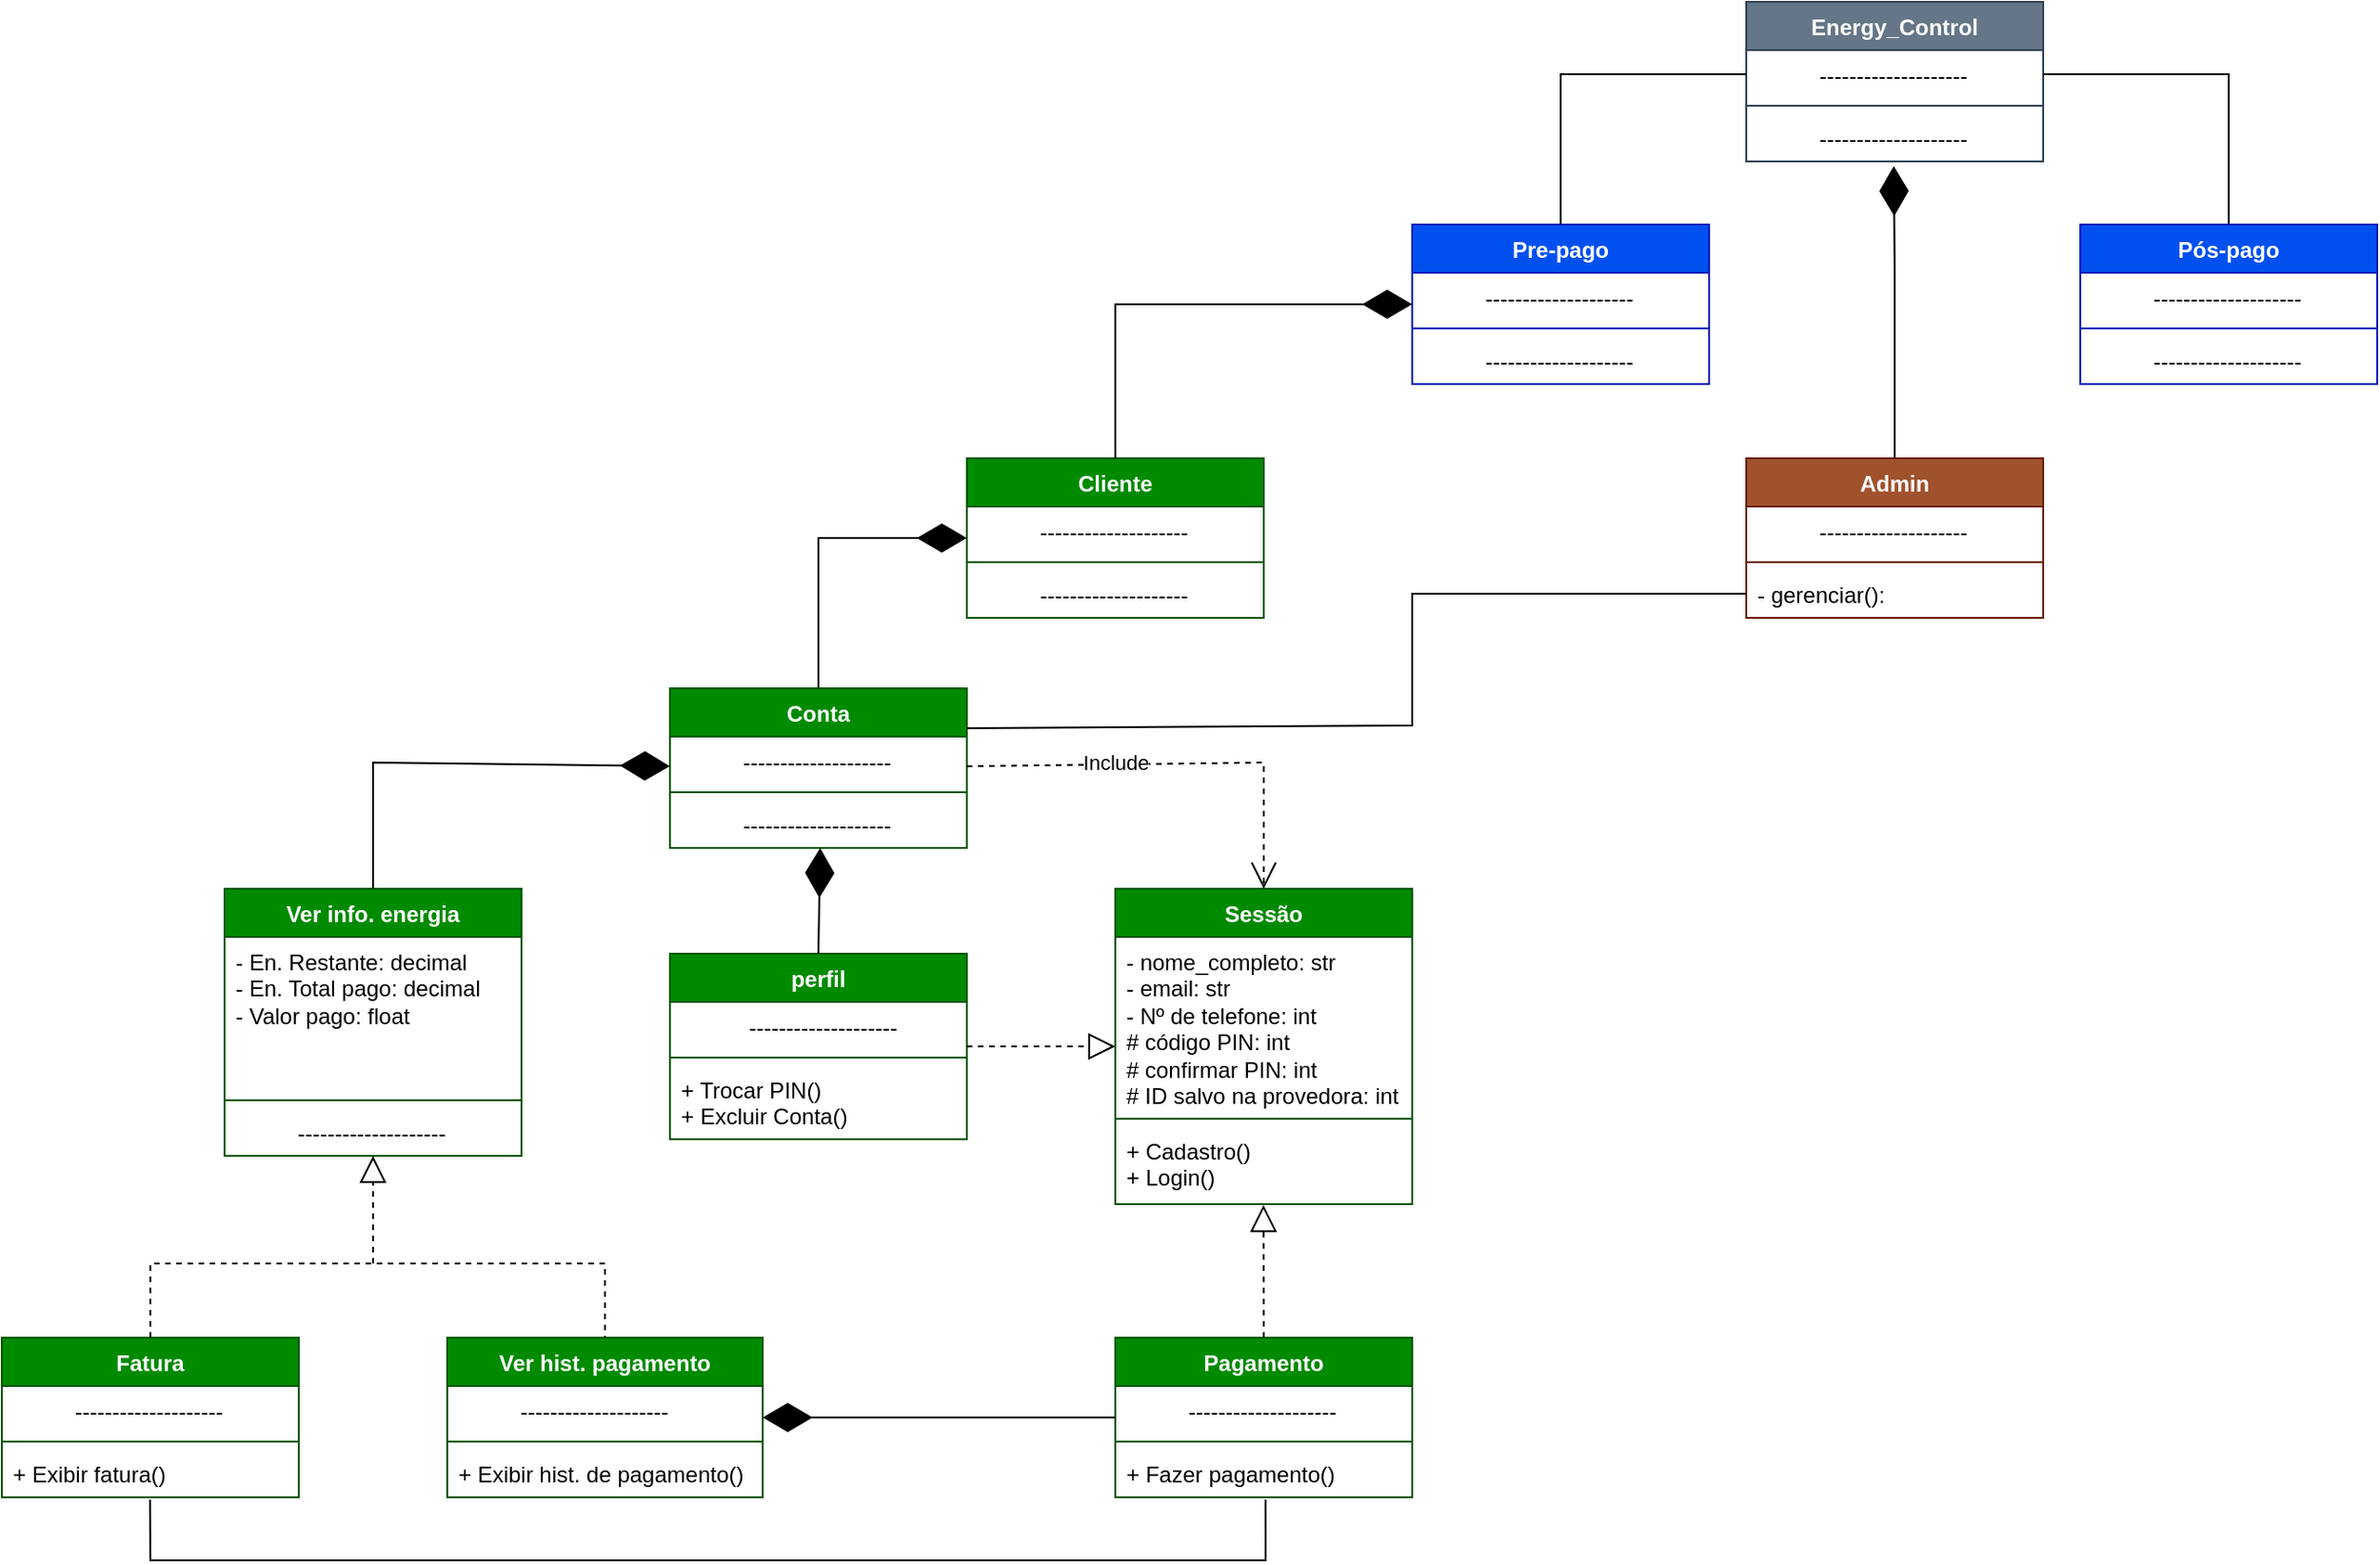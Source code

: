 <mxfile version="28.0.6">
  <diagram id="C5RBs43oDa-KdzZeNtuy" name="Page-1">
    <mxGraphModel dx="1938" dy="1780" grid="1" gridSize="10" guides="1" tooltips="1" connect="1" arrows="1" fold="1" page="1" pageScale="1" pageWidth="827" pageHeight="1169" math="0" shadow="0">
      <root>
        <mxCell id="WIyWlLk6GJQsqaUBKTNV-0" />
        <mxCell id="WIyWlLk6GJQsqaUBKTNV-1" parent="WIyWlLk6GJQsqaUBKTNV-0" />
        <mxCell id="8KbjakI95Gvnmb8C692--0" value="Pre-pago" style="swimlane;fontStyle=1;align=center;verticalAlign=top;childLayout=stackLayout;horizontal=1;startSize=26;horizontalStack=0;resizeParent=1;resizeParentMax=0;resizeLast=0;collapsible=1;marginBottom=0;whiteSpace=wrap;html=1;fillColor=#0050ef;fontColor=#ffffff;strokeColor=#001DBC;" parent="WIyWlLk6GJQsqaUBKTNV-1" vertex="1">
          <mxGeometry x="320" y="-80" width="160" height="86" as="geometry">
            <mxRectangle x="350" y="-30" width="100" height="30" as="alternateBounds" />
          </mxGeometry>
        </mxCell>
        <mxCell id="8KbjakI95Gvnmb8C692--1" value="&amp;nbsp; &amp;nbsp; &amp;nbsp; &amp;nbsp; &amp;nbsp; --------------------" style="text;align=left;verticalAlign=top;spacingLeft=4;spacingRight=4;overflow=hidden;rotatable=0;points=[[0,0.5],[1,0.5]];portConstraint=eastwest;whiteSpace=wrap;html=1;" parent="8KbjakI95Gvnmb8C692--0" vertex="1">
          <mxGeometry y="26" width="160" height="26" as="geometry" />
        </mxCell>
        <mxCell id="8KbjakI95Gvnmb8C692--2" value="" style="line;strokeWidth=1;fillColor=none;align=left;verticalAlign=middle;spacingTop=-1;spacingLeft=3;spacingRight=3;rotatable=0;labelPosition=right;points=[];portConstraint=eastwest;strokeColor=inherit;" parent="8KbjakI95Gvnmb8C692--0" vertex="1">
          <mxGeometry y="52" width="160" height="8" as="geometry" />
        </mxCell>
        <mxCell id="8KbjakI95Gvnmb8C692--3" value="&amp;nbsp; &amp;nbsp; &amp;nbsp; &amp;nbsp; &amp;nbsp; --------------------" style="text;align=left;verticalAlign=top;spacingLeft=4;spacingRight=4;overflow=hidden;rotatable=0;points=[[0,0.5],[1,0.5]];portConstraint=eastwest;whiteSpace=wrap;html=1;" parent="8KbjakI95Gvnmb8C692--0" vertex="1">
          <mxGeometry y="60" width="160" height="26" as="geometry" />
        </mxCell>
        <mxCell id="8KbjakI95Gvnmb8C692--9" value="Cliente" style="swimlane;fontStyle=1;align=center;verticalAlign=top;childLayout=stackLayout;horizontal=1;startSize=26;horizontalStack=0;resizeParent=1;resizeParentMax=0;resizeLast=0;collapsible=1;marginBottom=0;whiteSpace=wrap;html=1;fillColor=#008a00;fontColor=#ffffff;strokeColor=#005700;" parent="WIyWlLk6GJQsqaUBKTNV-1" vertex="1">
          <mxGeometry x="80" y="46" width="160" height="86" as="geometry">
            <mxRectangle x="140" width="100" height="30" as="alternateBounds" />
          </mxGeometry>
        </mxCell>
        <mxCell id="8KbjakI95Gvnmb8C692--10" value="&amp;nbsp; &amp;nbsp; &amp;nbsp; &amp;nbsp; &amp;nbsp; --------------------" style="text;strokeColor=none;fillColor=none;align=left;verticalAlign=top;spacingLeft=4;spacingRight=4;overflow=hidden;rotatable=0;points=[[0,0.5],[1,0.5]];portConstraint=eastwest;whiteSpace=wrap;html=1;" parent="8KbjakI95Gvnmb8C692--9" vertex="1">
          <mxGeometry y="26" width="160" height="26" as="geometry" />
        </mxCell>
        <mxCell id="8KbjakI95Gvnmb8C692--11" value="" style="line;strokeWidth=1;fillColor=none;align=left;verticalAlign=middle;spacingTop=-1;spacingLeft=3;spacingRight=3;rotatable=0;labelPosition=right;points=[];portConstraint=eastwest;strokeColor=inherit;" parent="8KbjakI95Gvnmb8C692--9" vertex="1">
          <mxGeometry y="52" width="160" height="8" as="geometry" />
        </mxCell>
        <mxCell id="8KbjakI95Gvnmb8C692--12" value="&amp;nbsp; &amp;nbsp; &amp;nbsp; &amp;nbsp; &amp;nbsp; --------------------" style="text;strokeColor=none;fillColor=none;align=left;verticalAlign=top;spacingLeft=4;spacingRight=4;overflow=hidden;rotatable=0;points=[[0,0.5],[1,0.5]];portConstraint=eastwest;whiteSpace=wrap;html=1;" parent="8KbjakI95Gvnmb8C692--9" vertex="1">
          <mxGeometry y="60" width="160" height="26" as="geometry" />
        </mxCell>
        <mxCell id="8KbjakI95Gvnmb8C692--13" value="" style="endArrow=diamondThin;endFill=1;endSize=24;html=1;rounded=0;exitX=0.5;exitY=0;exitDx=0;exitDy=0;" parent="WIyWlLk6GJQsqaUBKTNV-1" source="8KbjakI95Gvnmb8C692--9" target="8KbjakI95Gvnmb8C692--0" edge="1">
          <mxGeometry width="160" relative="1" as="geometry">
            <mxPoint x="370" y="179" as="sourcePoint" />
            <mxPoint x="574" y="170" as="targetPoint" />
            <Array as="points">
              <mxPoint x="160" y="-37" />
            </Array>
          </mxGeometry>
        </mxCell>
        <mxCell id="8KbjakI95Gvnmb8C692--15" value="perfil" style="swimlane;fontStyle=1;align=center;verticalAlign=top;childLayout=stackLayout;horizontal=1;startSize=26;horizontalStack=0;resizeParent=1;resizeParentMax=0;resizeLast=0;collapsible=1;marginBottom=0;whiteSpace=wrap;html=1;fillColor=#008a00;fontColor=#ffffff;strokeColor=#005700;" parent="WIyWlLk6GJQsqaUBKTNV-1" vertex="1">
          <mxGeometry x="-80" y="313" width="160" height="100" as="geometry">
            <mxRectangle x="140" width="100" height="30" as="alternateBounds" />
          </mxGeometry>
        </mxCell>
        <mxCell id="8KbjakI95Gvnmb8C692--16" value="&amp;nbsp; &amp;nbsp; &amp;nbsp; &amp;nbsp; &amp;nbsp; &amp;nbsp;--------------------" style="text;strokeColor=none;fillColor=none;align=left;verticalAlign=top;spacingLeft=4;spacingRight=4;overflow=hidden;rotatable=0;points=[[0,0.5],[1,0.5]];portConstraint=eastwest;whiteSpace=wrap;html=1;" parent="8KbjakI95Gvnmb8C692--15" vertex="1">
          <mxGeometry y="26" width="160" height="26" as="geometry" />
        </mxCell>
        <mxCell id="8KbjakI95Gvnmb8C692--17" value="" style="line;strokeWidth=1;fillColor=none;align=left;verticalAlign=middle;spacingTop=-1;spacingLeft=3;spacingRight=3;rotatable=0;labelPosition=right;points=[];portConstraint=eastwest;strokeColor=inherit;" parent="8KbjakI95Gvnmb8C692--15" vertex="1">
          <mxGeometry y="52" width="160" height="8" as="geometry" />
        </mxCell>
        <mxCell id="8KbjakI95Gvnmb8C692--18" value="&lt;div&gt;+ Trocar PIN()&lt;/div&gt;+ Excluir Conta()" style="text;strokeColor=none;fillColor=none;align=left;verticalAlign=top;spacingLeft=4;spacingRight=4;overflow=hidden;rotatable=0;points=[[0,0.5],[1,0.5]];portConstraint=eastwest;whiteSpace=wrap;html=1;" parent="8KbjakI95Gvnmb8C692--15" vertex="1">
          <mxGeometry y="60" width="160" height="40" as="geometry" />
        </mxCell>
        <mxCell id="8KbjakI95Gvnmb8C692--19" value="Sessão" style="swimlane;fontStyle=1;align=center;verticalAlign=top;childLayout=stackLayout;horizontal=1;startSize=26;horizontalStack=0;resizeParent=1;resizeParentMax=0;resizeLast=0;collapsible=1;marginBottom=0;whiteSpace=wrap;html=1;fillColor=#008a00;fontColor=#ffffff;strokeColor=#005700;" parent="WIyWlLk6GJQsqaUBKTNV-1" vertex="1">
          <mxGeometry x="160" y="278" width="160" height="170" as="geometry">
            <mxRectangle x="140" width="100" height="30" as="alternateBounds" />
          </mxGeometry>
        </mxCell>
        <mxCell id="8KbjakI95Gvnmb8C692--20" value="- nome_completo: str&lt;div&gt;- email: str&lt;/div&gt;&lt;div&gt;- Nº de telefone: int&lt;/div&gt;&lt;div&gt;# código PIN: int&lt;/div&gt;&lt;div&gt;# confirmar PIN: int&lt;/div&gt;&lt;div&gt;# ID salvo na provedora: int&lt;/div&gt;" style="text;strokeColor=none;fillColor=none;align=left;verticalAlign=top;spacingLeft=4;spacingRight=4;overflow=hidden;rotatable=0;points=[[0,0.5],[1,0.5]];portConstraint=eastwest;whiteSpace=wrap;html=1;" parent="8KbjakI95Gvnmb8C692--19" vertex="1">
          <mxGeometry y="26" width="160" height="94" as="geometry" />
        </mxCell>
        <mxCell id="8KbjakI95Gvnmb8C692--21" value="" style="line;strokeWidth=1;fillColor=none;align=left;verticalAlign=middle;spacingTop=-1;spacingLeft=3;spacingRight=3;rotatable=0;labelPosition=right;points=[];portConstraint=eastwest;strokeColor=inherit;" parent="8KbjakI95Gvnmb8C692--19" vertex="1">
          <mxGeometry y="120" width="160" height="8" as="geometry" />
        </mxCell>
        <mxCell id="8KbjakI95Gvnmb8C692--22" value="+ Cadastro()&lt;div&gt;+ Login()&lt;/div&gt;" style="text;strokeColor=none;fillColor=none;align=left;verticalAlign=top;spacingLeft=4;spacingRight=4;overflow=hidden;rotatable=0;points=[[0,0.5],[1,0.5]];portConstraint=eastwest;whiteSpace=wrap;html=1;" parent="8KbjakI95Gvnmb8C692--19" vertex="1">
          <mxGeometry y="128" width="160" height="42" as="geometry" />
        </mxCell>
        <mxCell id="8KbjakI95Gvnmb8C692--23" value="Conta" style="swimlane;fontStyle=1;align=center;verticalAlign=top;childLayout=stackLayout;horizontal=1;startSize=26;horizontalStack=0;resizeParent=1;resizeParentMax=0;resizeLast=0;collapsible=1;marginBottom=0;whiteSpace=wrap;html=1;fillColor=#008a00;fontColor=#ffffff;strokeColor=#005700;" parent="WIyWlLk6GJQsqaUBKTNV-1" vertex="1">
          <mxGeometry x="-80" y="170" width="160" height="86" as="geometry">
            <mxRectangle x="-80" y="170" width="100" height="30" as="alternateBounds" />
          </mxGeometry>
        </mxCell>
        <mxCell id="8KbjakI95Gvnmb8C692--24" value="&amp;nbsp; &amp;nbsp; &amp;nbsp; &amp;nbsp; &amp;nbsp; --------------------" style="text;strokeColor=none;fillColor=none;align=left;verticalAlign=top;spacingLeft=4;spacingRight=4;overflow=hidden;rotatable=0;points=[[0,0.5],[1,0.5]];portConstraint=eastwest;whiteSpace=wrap;html=1;" parent="8KbjakI95Gvnmb8C692--23" vertex="1">
          <mxGeometry y="26" width="160" height="26" as="geometry" />
        </mxCell>
        <mxCell id="8KbjakI95Gvnmb8C692--25" value="" style="line;strokeWidth=1;fillColor=none;align=left;verticalAlign=middle;spacingTop=-1;spacingLeft=3;spacingRight=3;rotatable=0;labelPosition=right;points=[];portConstraint=eastwest;strokeColor=inherit;" parent="8KbjakI95Gvnmb8C692--23" vertex="1">
          <mxGeometry y="52" width="160" height="8" as="geometry" />
        </mxCell>
        <mxCell id="8KbjakI95Gvnmb8C692--26" value="&amp;nbsp; &amp;nbsp; &amp;nbsp; &amp;nbsp; &amp;nbsp; --------------------" style="text;strokeColor=none;fillColor=none;align=left;verticalAlign=top;spacingLeft=4;spacingRight=4;overflow=hidden;rotatable=0;points=[[0,0.5],[1,0.5]];portConstraint=eastwest;whiteSpace=wrap;html=1;" parent="8KbjakI95Gvnmb8C692--23" vertex="1">
          <mxGeometry y="60" width="160" height="26" as="geometry" />
        </mxCell>
        <mxCell id="8KbjakI95Gvnmb8C692--30" value="" style="endArrow=diamondThin;endFill=1;endSize=24;html=1;rounded=0;exitX=0.5;exitY=0;exitDx=0;exitDy=0;" parent="WIyWlLk6GJQsqaUBKTNV-1" source="8KbjakI95Gvnmb8C692--23" target="8KbjakI95Gvnmb8C692--9" edge="1">
          <mxGeometry width="160" relative="1" as="geometry">
            <mxPoint x="170" y="56" as="sourcePoint" />
            <mxPoint x="330" y="-27" as="targetPoint" />
            <Array as="points">
              <mxPoint y="89" />
            </Array>
          </mxGeometry>
        </mxCell>
        <mxCell id="8KbjakI95Gvnmb8C692--31" value="Include" style="endArrow=open;endSize=12;dashed=1;html=1;rounded=0;entryX=0.5;entryY=0;entryDx=0;entryDy=0;" parent="WIyWlLk6GJQsqaUBKTNV-1" source="8KbjakI95Gvnmb8C692--23" target="8KbjakI95Gvnmb8C692--19" edge="1">
          <mxGeometry x="-0.298" y="1" width="160" relative="1" as="geometry">
            <mxPoint x="100" y="260" as="sourcePoint" />
            <mxPoint x="260" y="260" as="targetPoint" />
            <Array as="points">
              <mxPoint x="240" y="210" />
            </Array>
            <mxPoint as="offset" />
          </mxGeometry>
        </mxCell>
        <mxCell id="8KbjakI95Gvnmb8C692--32" value="" style="endArrow=diamondThin;endFill=1;endSize=24;html=1;rounded=0;exitX=0.5;exitY=0;exitDx=0;exitDy=0;entryX=0.506;entryY=1;entryDx=0;entryDy=0;entryPerimeter=0;" parent="WIyWlLk6GJQsqaUBKTNV-1" source="8KbjakI95Gvnmb8C692--15" target="8KbjakI95Gvnmb8C692--26" edge="1">
          <mxGeometry width="160" relative="1" as="geometry">
            <mxPoint x="-160" y="310" as="sourcePoint" />
            <mxPoint x="90" y="99" as="targetPoint" />
            <Array as="points" />
          </mxGeometry>
        </mxCell>
        <mxCell id="8KbjakI95Gvnmb8C692--33" value="" style="endArrow=block;dashed=1;endFill=0;endSize=12;html=1;rounded=0;" parent="WIyWlLk6GJQsqaUBKTNV-1" source="8KbjakI95Gvnmb8C692--15" target="8KbjakI95Gvnmb8C692--19" edge="1">
          <mxGeometry width="160" relative="1" as="geometry">
            <mxPoint x="60" y="270" as="sourcePoint" />
            <mxPoint x="220" y="270" as="targetPoint" />
          </mxGeometry>
        </mxCell>
        <mxCell id="8KbjakI95Gvnmb8C692--34" value="Ver info. energia" style="swimlane;fontStyle=1;align=center;verticalAlign=top;childLayout=stackLayout;horizontal=1;startSize=26;horizontalStack=0;resizeParent=1;resizeParentMax=0;resizeLast=0;collapsible=1;marginBottom=0;whiteSpace=wrap;html=1;fillColor=#008a00;fontColor=#ffffff;strokeColor=#005700;" parent="WIyWlLk6GJQsqaUBKTNV-1" vertex="1">
          <mxGeometry x="-320" y="278" width="160" height="144" as="geometry">
            <mxRectangle x="-80" y="170" width="100" height="30" as="alternateBounds" />
          </mxGeometry>
        </mxCell>
        <mxCell id="8KbjakI95Gvnmb8C692--35" value="- En. Restante: decimal&lt;div&gt;- En. Total pago: decimal&lt;/div&gt;&lt;div&gt;- Valor pago: float&lt;/div&gt;" style="text;strokeColor=none;fillColor=none;align=left;verticalAlign=top;spacingLeft=4;spacingRight=4;overflow=hidden;rotatable=0;points=[[0,0.5],[1,0.5]];portConstraint=eastwest;whiteSpace=wrap;html=1;" parent="8KbjakI95Gvnmb8C692--34" vertex="1">
          <mxGeometry y="26" width="160" height="84" as="geometry" />
        </mxCell>
        <mxCell id="8KbjakI95Gvnmb8C692--36" value="" style="line;strokeWidth=1;fillColor=none;align=left;verticalAlign=middle;spacingTop=-1;spacingLeft=3;spacingRight=3;rotatable=0;labelPosition=right;points=[];portConstraint=eastwest;strokeColor=inherit;" parent="8KbjakI95Gvnmb8C692--34" vertex="1">
          <mxGeometry y="110" width="160" height="8" as="geometry" />
        </mxCell>
        <mxCell id="8KbjakI95Gvnmb8C692--37" value="&amp;nbsp; &amp;nbsp; &amp;nbsp; &amp;nbsp; &amp;nbsp; --------------------" style="text;strokeColor=none;fillColor=none;align=left;verticalAlign=top;spacingLeft=4;spacingRight=4;overflow=hidden;rotatable=0;points=[[0,0.5],[1,0.5]];portConstraint=eastwest;whiteSpace=wrap;html=1;" parent="8KbjakI95Gvnmb8C692--34" vertex="1">
          <mxGeometry y="118" width="160" height="26" as="geometry" />
        </mxCell>
        <mxCell id="8KbjakI95Gvnmb8C692--38" value="Ver hist. pagamento" style="swimlane;fontStyle=1;align=center;verticalAlign=top;childLayout=stackLayout;horizontal=1;startSize=26;horizontalStack=0;resizeParent=1;resizeParentMax=0;resizeLast=0;collapsible=1;marginBottom=0;whiteSpace=wrap;html=1;fillColor=#008a00;fontColor=#ffffff;strokeColor=#005700;" parent="WIyWlLk6GJQsqaUBKTNV-1" vertex="1">
          <mxGeometry x="-200" y="520" width="170" height="86" as="geometry">
            <mxRectangle x="-80" y="170" width="100" height="30" as="alternateBounds" />
          </mxGeometry>
        </mxCell>
        <mxCell id="8KbjakI95Gvnmb8C692--39" value="&amp;nbsp; &amp;nbsp; &amp;nbsp; &amp;nbsp; &amp;nbsp; --------------------" style="text;strokeColor=none;fillColor=none;align=left;verticalAlign=top;spacingLeft=4;spacingRight=4;overflow=hidden;rotatable=0;points=[[0,0.5],[1,0.5]];portConstraint=eastwest;whiteSpace=wrap;html=1;" parent="8KbjakI95Gvnmb8C692--38" vertex="1">
          <mxGeometry y="26" width="170" height="26" as="geometry" />
        </mxCell>
        <mxCell id="8KbjakI95Gvnmb8C692--40" value="" style="line;strokeWidth=1;fillColor=none;align=left;verticalAlign=middle;spacingTop=-1;spacingLeft=3;spacingRight=3;rotatable=0;labelPosition=right;points=[];portConstraint=eastwest;strokeColor=inherit;" parent="8KbjakI95Gvnmb8C692--38" vertex="1">
          <mxGeometry y="52" width="170" height="8" as="geometry" />
        </mxCell>
        <mxCell id="8KbjakI95Gvnmb8C692--41" value="+ Exibir hist. de pagamento()" style="text;strokeColor=none;fillColor=none;align=left;verticalAlign=top;spacingLeft=4;spacingRight=4;overflow=hidden;rotatable=0;points=[[0,0.5],[1,0.5]];portConstraint=eastwest;whiteSpace=wrap;html=1;" parent="8KbjakI95Gvnmb8C692--38" vertex="1">
          <mxGeometry y="60" width="170" height="26" as="geometry" />
        </mxCell>
        <mxCell id="8KbjakI95Gvnmb8C692--42" value="Fatura" style="swimlane;fontStyle=1;align=center;verticalAlign=top;childLayout=stackLayout;horizontal=1;startSize=26;horizontalStack=0;resizeParent=1;resizeParentMax=0;resizeLast=0;collapsible=1;marginBottom=0;whiteSpace=wrap;html=1;fillColor=#008a00;fontColor=#ffffff;strokeColor=#005700;" parent="WIyWlLk6GJQsqaUBKTNV-1" vertex="1">
          <mxGeometry x="-440" y="520" width="160" height="86" as="geometry">
            <mxRectangle x="-80" y="170" width="100" height="30" as="alternateBounds" />
          </mxGeometry>
        </mxCell>
        <mxCell id="8KbjakI95Gvnmb8C692--43" value="&amp;nbsp; &amp;nbsp; &amp;nbsp; &amp;nbsp; &amp;nbsp; --------------------" style="text;strokeColor=none;fillColor=none;align=left;verticalAlign=top;spacingLeft=4;spacingRight=4;overflow=hidden;rotatable=0;points=[[0,0.5],[1,0.5]];portConstraint=eastwest;whiteSpace=wrap;html=1;" parent="8KbjakI95Gvnmb8C692--42" vertex="1">
          <mxGeometry y="26" width="160" height="26" as="geometry" />
        </mxCell>
        <mxCell id="8KbjakI95Gvnmb8C692--44" value="" style="line;strokeWidth=1;fillColor=none;align=left;verticalAlign=middle;spacingTop=-1;spacingLeft=3;spacingRight=3;rotatable=0;labelPosition=right;points=[];portConstraint=eastwest;strokeColor=inherit;" parent="8KbjakI95Gvnmb8C692--42" vertex="1">
          <mxGeometry y="52" width="160" height="8" as="geometry" />
        </mxCell>
        <mxCell id="8KbjakI95Gvnmb8C692--45" value="+ Exibir fatura()" style="text;strokeColor=none;fillColor=none;align=left;verticalAlign=top;spacingLeft=4;spacingRight=4;overflow=hidden;rotatable=0;points=[[0,0.5],[1,0.5]];portConstraint=eastwest;whiteSpace=wrap;html=1;" parent="8KbjakI95Gvnmb8C692--42" vertex="1">
          <mxGeometry y="60" width="160" height="26" as="geometry" />
        </mxCell>
        <mxCell id="8KbjakI95Gvnmb8C692--46" value="" style="endArrow=block;dashed=1;endFill=0;endSize=12;html=1;rounded=0;" parent="WIyWlLk6GJQsqaUBKTNV-1" target="8KbjakI95Gvnmb8C692--37" edge="1">
          <mxGeometry width="160" relative="1" as="geometry">
            <mxPoint x="-240" y="480" as="sourcePoint" />
            <mxPoint x="50" y="290" as="targetPoint" />
          </mxGeometry>
        </mxCell>
        <mxCell id="8KbjakI95Gvnmb8C692--47" value="" style="endArrow=none;dashed=1;html=1;rounded=0;entryX=0.5;entryY=0;entryDx=0;entryDy=0;exitX=0.5;exitY=0;exitDx=0;exitDy=0;" parent="WIyWlLk6GJQsqaUBKTNV-1" source="8KbjakI95Gvnmb8C692--42" target="8KbjakI95Gvnmb8C692--38" edge="1">
          <mxGeometry width="50" height="50" relative="1" as="geometry">
            <mxPoint x="-400" y="460" as="sourcePoint" />
            <mxPoint x="-80" y="460" as="targetPoint" />
            <Array as="points">
              <mxPoint x="-360" y="480" />
              <mxPoint x="-240" y="480" />
              <mxPoint x="-115" y="480" />
            </Array>
          </mxGeometry>
        </mxCell>
        <mxCell id="8KbjakI95Gvnmb8C692--48" value="Pós-pago" style="swimlane;fontStyle=1;align=center;verticalAlign=top;childLayout=stackLayout;horizontal=1;startSize=26;horizontalStack=0;resizeParent=1;resizeParentMax=0;resizeLast=0;collapsible=1;marginBottom=0;whiteSpace=wrap;html=1;fillColor=#0050ef;fontColor=#ffffff;strokeColor=#001DBC;" parent="WIyWlLk6GJQsqaUBKTNV-1" vertex="1">
          <mxGeometry x="680" y="-80" width="160" height="86" as="geometry">
            <mxRectangle x="350" y="-30" width="100" height="30" as="alternateBounds" />
          </mxGeometry>
        </mxCell>
        <mxCell id="8KbjakI95Gvnmb8C692--49" value="&amp;nbsp; &amp;nbsp; &amp;nbsp; &amp;nbsp; &amp;nbsp; --------------------" style="text;align=left;verticalAlign=top;spacingLeft=4;spacingRight=4;overflow=hidden;rotatable=0;points=[[0,0.5],[1,0.5]];portConstraint=eastwest;whiteSpace=wrap;html=1;" parent="8KbjakI95Gvnmb8C692--48" vertex="1">
          <mxGeometry y="26" width="160" height="26" as="geometry" />
        </mxCell>
        <mxCell id="8KbjakI95Gvnmb8C692--50" value="" style="line;strokeWidth=1;fillColor=none;align=left;verticalAlign=middle;spacingTop=-1;spacingLeft=3;spacingRight=3;rotatable=0;labelPosition=right;points=[];portConstraint=eastwest;strokeColor=inherit;" parent="8KbjakI95Gvnmb8C692--48" vertex="1">
          <mxGeometry y="52" width="160" height="8" as="geometry" />
        </mxCell>
        <mxCell id="8KbjakI95Gvnmb8C692--51" value="&amp;nbsp; &amp;nbsp; &amp;nbsp; &amp;nbsp; &amp;nbsp; --------------------" style="text;align=left;verticalAlign=top;spacingLeft=4;spacingRight=4;overflow=hidden;rotatable=0;points=[[0,0.5],[1,0.5]];portConstraint=eastwest;whiteSpace=wrap;html=1;" parent="8KbjakI95Gvnmb8C692--48" vertex="1">
          <mxGeometry y="60" width="160" height="26" as="geometry" />
        </mxCell>
        <mxCell id="8KbjakI95Gvnmb8C692--52" value="Energy_Control" style="swimlane;fontStyle=1;align=center;verticalAlign=top;childLayout=stackLayout;horizontal=1;startSize=26;horizontalStack=0;resizeParent=1;resizeParentMax=0;resizeLast=0;collapsible=1;marginBottom=0;whiteSpace=wrap;html=1;fillColor=#647687;fontColor=#ffffff;strokeColor=#314354;" parent="WIyWlLk6GJQsqaUBKTNV-1" vertex="1">
          <mxGeometry x="500" y="-200" width="160" height="86" as="geometry">
            <mxRectangle x="350" y="-30" width="100" height="30" as="alternateBounds" />
          </mxGeometry>
        </mxCell>
        <mxCell id="8KbjakI95Gvnmb8C692--53" value="&amp;nbsp; &amp;nbsp; &amp;nbsp; &amp;nbsp; &amp;nbsp; --------------------" style="text;align=left;verticalAlign=top;spacingLeft=4;spacingRight=4;overflow=hidden;rotatable=0;points=[[0,0.5],[1,0.5]];portConstraint=eastwest;whiteSpace=wrap;html=1;" parent="8KbjakI95Gvnmb8C692--52" vertex="1">
          <mxGeometry y="26" width="160" height="26" as="geometry" />
        </mxCell>
        <mxCell id="8KbjakI95Gvnmb8C692--54" value="" style="line;strokeWidth=1;fillColor=none;align=left;verticalAlign=middle;spacingTop=-1;spacingLeft=3;spacingRight=3;rotatable=0;labelPosition=right;points=[];portConstraint=eastwest;strokeColor=inherit;" parent="8KbjakI95Gvnmb8C692--52" vertex="1">
          <mxGeometry y="52" width="160" height="8" as="geometry" />
        </mxCell>
        <mxCell id="8KbjakI95Gvnmb8C692--55" value="&amp;nbsp; &amp;nbsp; &amp;nbsp; &amp;nbsp; &amp;nbsp; --------------------" style="text;align=left;verticalAlign=top;spacingLeft=4;spacingRight=4;overflow=hidden;rotatable=0;points=[[0,0.5],[1,0.5]];portConstraint=eastwest;whiteSpace=wrap;html=1;" parent="8KbjakI95Gvnmb8C692--52" vertex="1">
          <mxGeometry y="60" width="160" height="26" as="geometry" />
        </mxCell>
        <mxCell id="8KbjakI95Gvnmb8C692--56" value="" style="endArrow=none;html=1;rounded=0;exitX=0.5;exitY=0;exitDx=0;exitDy=0;entryX=0;entryY=0.5;entryDx=0;entryDy=0;" parent="WIyWlLk6GJQsqaUBKTNV-1" source="8KbjakI95Gvnmb8C692--0" target="8KbjakI95Gvnmb8C692--53" edge="1">
          <mxGeometry width="50" height="50" relative="1" as="geometry">
            <mxPoint x="300" y="-135" as="sourcePoint" />
            <mxPoint x="460" y="-200" as="targetPoint" />
            <Array as="points">
              <mxPoint x="400" y="-161" />
            </Array>
          </mxGeometry>
        </mxCell>
        <mxCell id="8KbjakI95Gvnmb8C692--57" value="" style="endArrow=none;html=1;rounded=0;exitX=0.5;exitY=0;exitDx=0;exitDy=0;entryX=1;entryY=0.5;entryDx=0;entryDy=0;" parent="WIyWlLk6GJQsqaUBKTNV-1" source="8KbjakI95Gvnmb8C692--48" target="8KbjakI95Gvnmb8C692--53" edge="1">
          <mxGeometry width="50" height="50" relative="1" as="geometry">
            <mxPoint x="770" y="-65" as="sourcePoint" />
            <mxPoint x="930" y="-130" as="targetPoint" />
            <Array as="points">
              <mxPoint x="760" y="-161" />
            </Array>
          </mxGeometry>
        </mxCell>
        <mxCell id="8KbjakI95Gvnmb8C692--58" value="Pagamento" style="swimlane;fontStyle=1;align=center;verticalAlign=top;childLayout=stackLayout;horizontal=1;startSize=26;horizontalStack=0;resizeParent=1;resizeParentMax=0;resizeLast=0;collapsible=1;marginBottom=0;whiteSpace=wrap;html=1;fillColor=#008a00;fontColor=#ffffff;strokeColor=#005700;" parent="WIyWlLk6GJQsqaUBKTNV-1" vertex="1">
          <mxGeometry x="160" y="520" width="160" height="86" as="geometry">
            <mxRectangle x="-80" y="170" width="100" height="30" as="alternateBounds" />
          </mxGeometry>
        </mxCell>
        <mxCell id="8KbjakI95Gvnmb8C692--59" value="&amp;nbsp; &amp;nbsp; &amp;nbsp; &amp;nbsp; &amp;nbsp; --------------------" style="text;strokeColor=none;fillColor=none;align=left;verticalAlign=top;spacingLeft=4;spacingRight=4;overflow=hidden;rotatable=0;points=[[0,0.5],[1,0.5]];portConstraint=eastwest;whiteSpace=wrap;html=1;" parent="8KbjakI95Gvnmb8C692--58" vertex="1">
          <mxGeometry y="26" width="160" height="26" as="geometry" />
        </mxCell>
        <mxCell id="8KbjakI95Gvnmb8C692--60" value="" style="line;strokeWidth=1;fillColor=none;align=left;verticalAlign=middle;spacingTop=-1;spacingLeft=3;spacingRight=3;rotatable=0;labelPosition=right;points=[];portConstraint=eastwest;strokeColor=inherit;" parent="8KbjakI95Gvnmb8C692--58" vertex="1">
          <mxGeometry y="52" width="160" height="8" as="geometry" />
        </mxCell>
        <mxCell id="8KbjakI95Gvnmb8C692--61" value="+ Fazer pagamento()" style="text;strokeColor=none;fillColor=none;align=left;verticalAlign=top;spacingLeft=4;spacingRight=4;overflow=hidden;rotatable=0;points=[[0,0.5],[1,0.5]];portConstraint=eastwest;whiteSpace=wrap;html=1;" parent="8KbjakI95Gvnmb8C692--58" vertex="1">
          <mxGeometry y="60" width="160" height="26" as="geometry" />
        </mxCell>
        <mxCell id="8KbjakI95Gvnmb8C692--62" value="" style="endArrow=none;html=1;rounded=0;exitX=0.506;exitY=1.05;exitDx=0;exitDy=0;exitPerimeter=0;entryX=0.499;entryY=1.05;entryDx=0;entryDy=0;entryPerimeter=0;" parent="WIyWlLk6GJQsqaUBKTNV-1" source="8KbjakI95Gvnmb8C692--61" target="8KbjakI95Gvnmb8C692--45" edge="1">
          <mxGeometry width="50" height="50" relative="1" as="geometry">
            <mxPoint x="-50" y="785" as="sourcePoint" />
            <mxPoint x="-330" y="620" as="targetPoint" />
            <Array as="points">
              <mxPoint x="241" y="640" />
              <mxPoint x="-40" y="640" />
              <mxPoint x="-360" y="640" />
            </Array>
          </mxGeometry>
        </mxCell>
        <mxCell id="8KbjakI95Gvnmb8C692--63" value="" style="endArrow=block;dashed=1;endFill=0;endSize=12;html=1;rounded=0;exitX=0.5;exitY=0;exitDx=0;exitDy=0;entryX=0.499;entryY=1.011;entryDx=0;entryDy=0;entryPerimeter=0;" parent="WIyWlLk6GJQsqaUBKTNV-1" source="8KbjakI95Gvnmb8C692--58" target="8KbjakI95Gvnmb8C692--22" edge="1">
          <mxGeometry width="160" relative="1" as="geometry">
            <mxPoint x="280" y="480" as="sourcePoint" />
            <mxPoint x="300" y="470" as="targetPoint" />
          </mxGeometry>
        </mxCell>
        <mxCell id="8KbjakI95Gvnmb8C692--64" value="" style="endArrow=diamondThin;endFill=1;endSize=24;html=1;rounded=0;" parent="WIyWlLk6GJQsqaUBKTNV-1" source="8KbjakI95Gvnmb8C692--58" target="8KbjakI95Gvnmb8C692--38" edge="1">
          <mxGeometry width="160" relative="1" as="geometry">
            <mxPoint x="-10" y="731" as="sourcePoint" />
            <mxPoint x="70" y="650" as="targetPoint" />
            <Array as="points" />
          </mxGeometry>
        </mxCell>
        <mxCell id="8KbjakI95Gvnmb8C692--65" value="Admin" style="swimlane;fontStyle=1;align=center;verticalAlign=top;childLayout=stackLayout;horizontal=1;startSize=26;horizontalStack=0;resizeParent=1;resizeParentMax=0;resizeLast=0;collapsible=1;marginBottom=0;whiteSpace=wrap;html=1;fillColor=#a0522d;strokeColor=#6D1F00;fontColor=#ffffff;" parent="WIyWlLk6GJQsqaUBKTNV-1" vertex="1">
          <mxGeometry x="500" y="46" width="160" height="86" as="geometry">
            <mxRectangle x="350" y="-30" width="100" height="30" as="alternateBounds" />
          </mxGeometry>
        </mxCell>
        <mxCell id="8KbjakI95Gvnmb8C692--66" value="&amp;nbsp; &amp;nbsp; &amp;nbsp; &amp;nbsp; &amp;nbsp; --------------------" style="text;align=left;verticalAlign=top;spacingLeft=4;spacingRight=4;overflow=hidden;rotatable=0;points=[[0,0.5],[1,0.5]];portConstraint=eastwest;whiteSpace=wrap;html=1;" parent="8KbjakI95Gvnmb8C692--65" vertex="1">
          <mxGeometry y="26" width="160" height="26" as="geometry" />
        </mxCell>
        <mxCell id="8KbjakI95Gvnmb8C692--67" value="" style="line;strokeWidth=1;fillColor=none;align=left;verticalAlign=middle;spacingTop=-1;spacingLeft=3;spacingRight=3;rotatable=0;labelPosition=right;points=[];portConstraint=eastwest;strokeColor=inherit;" parent="8KbjakI95Gvnmb8C692--65" vertex="1">
          <mxGeometry y="52" width="160" height="8" as="geometry" />
        </mxCell>
        <mxCell id="8KbjakI95Gvnmb8C692--68" value="- gerenciar():" style="text;align=left;verticalAlign=top;spacingLeft=4;spacingRight=4;overflow=hidden;rotatable=0;points=[[0,0.5],[1,0.5]];portConstraint=eastwest;whiteSpace=wrap;html=1;" parent="8KbjakI95Gvnmb8C692--65" vertex="1">
          <mxGeometry y="60" width="160" height="26" as="geometry" />
        </mxCell>
        <mxCell id="8KbjakI95Gvnmb8C692--69" value="" style="endArrow=diamondThin;endFill=1;endSize=24;html=1;rounded=0;exitX=0.5;exitY=0;exitDx=0;exitDy=0;" parent="WIyWlLk6GJQsqaUBKTNV-1" source="8KbjakI95Gvnmb8C692--34" target="8KbjakI95Gvnmb8C692--23" edge="1">
          <mxGeometry width="160" relative="1" as="geometry">
            <mxPoint x="-97.63" y="127" as="sourcePoint" />
            <mxPoint x="-30.0" y="176" as="targetPoint" />
            <Array as="points">
              <mxPoint x="-240" y="210" />
            </Array>
          </mxGeometry>
        </mxCell>
        <mxCell id="8KbjakI95Gvnmb8C692--70" value="" style="endArrow=diamondThin;endFill=1;endSize=24;html=1;rounded=0;exitX=0.5;exitY=0;exitDx=0;exitDy=0;entryX=0.497;entryY=1.095;entryDx=0;entryDy=0;entryPerimeter=0;" parent="WIyWlLk6GJQsqaUBKTNV-1" source="8KbjakI95Gvnmb8C692--65" target="8KbjakI95Gvnmb8C692--55" edge="1">
          <mxGeometry width="160" relative="1" as="geometry">
            <mxPoint x="580" y="33" as="sourcePoint" />
            <mxPoint x="740" y="-50" as="targetPoint" />
            <Array as="points">
              <mxPoint x="580" y="-50" />
            </Array>
          </mxGeometry>
        </mxCell>
        <mxCell id="8KbjakI95Gvnmb8C692--71" value="" style="endArrow=none;html=1;rounded=0;exitX=1;exitY=0.25;exitDx=0;exitDy=0;entryX=0;entryY=0.5;entryDx=0;entryDy=0;" parent="WIyWlLk6GJQsqaUBKTNV-1" source="8KbjakI95Gvnmb8C692--23" target="8KbjakI95Gvnmb8C692--68" edge="1">
          <mxGeometry width="50" height="50" relative="1" as="geometry">
            <mxPoint x="580" y="321" as="sourcePoint" />
            <mxPoint x="680" y="240" as="targetPoint" />
            <Array as="points">
              <mxPoint x="320" y="190" />
              <mxPoint x="320" y="119" />
            </Array>
          </mxGeometry>
        </mxCell>
      </root>
    </mxGraphModel>
  </diagram>
</mxfile>
